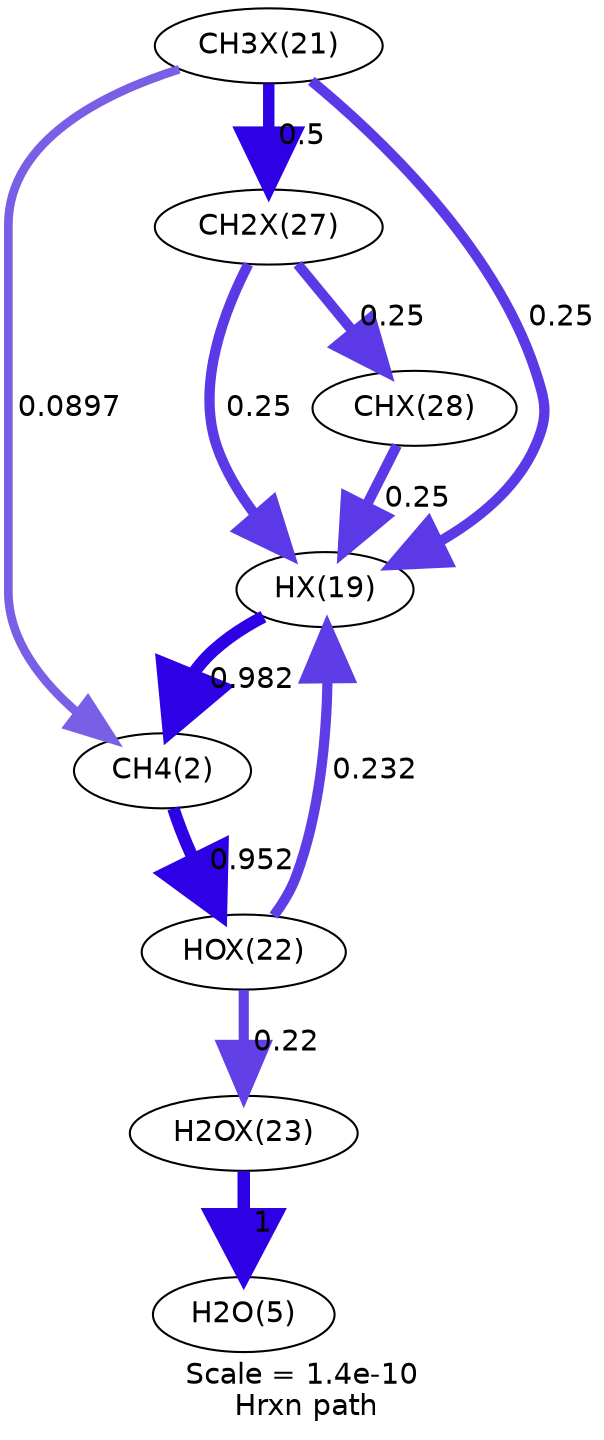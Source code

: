 digraph reaction_paths {
center=1;
s21 -> s3[fontname="Helvetica", style="setlinewidth(5.99)", arrowsize=2.99, color="0.7, 1.48, 0.9"
, label=" 0.982"];
s23 -> s3[fontname="Helvetica", style="setlinewidth(4.18)", arrowsize=2.09, color="0.7, 0.59, 0.9"
, label=" 0.0897"];
s3 -> s24[fontname="Helvetica", style="setlinewidth(5.96)", arrowsize=2.98, color="0.7, 1.45, 0.9"
, label=" 0.952"];
s23 -> s21[fontname="Helvetica", style="setlinewidth(4.95)", arrowsize=2.48, color="0.7, 0.75, 0.9"
, label=" 0.25"];
s24 -> s21[fontname="Helvetica", style="setlinewidth(4.9)", arrowsize=2.45, color="0.7, 0.732, 0.9"
, label=" 0.232"];
s29 -> s21[fontname="Helvetica", style="setlinewidth(4.95)", arrowsize=2.48, color="0.7, 0.75, 0.9"
, label=" 0.25"];
s30 -> s21[fontname="Helvetica", style="setlinewidth(4.95)", arrowsize=2.48, color="0.7, 0.75, 0.9"
, label=" 0.25"];
s23 -> s29[fontname="Helvetica", style="setlinewidth(5.48)", arrowsize=2.74, color="0.7, 1, 0.9"
, label=" 0.5"];
s24 -> s25[fontname="Helvetica", style="setlinewidth(4.86)", arrowsize=2.43, color="0.7, 0.72, 0.9"
, label=" 0.22"];
s25 -> s6[fontname="Helvetica", style="setlinewidth(6)", arrowsize=3, color="0.7, 1.5, 0.9"
, label=" 1"];
s29 -> s30[fontname="Helvetica", style="setlinewidth(4.95)", arrowsize=2.48, color="0.7, 0.75, 0.9"
, label=" 0.25"];
s3 [ fontname="Helvetica", label="CH4(2)"];
s6 [ fontname="Helvetica", label="H2O(5)"];
s21 [ fontname="Helvetica", label="HX(19)"];
s23 [ fontname="Helvetica", label="CH3X(21)"];
s24 [ fontname="Helvetica", label="HOX(22)"];
s25 [ fontname="Helvetica", label="H2OX(23)"];
s29 [ fontname="Helvetica", label="CH2X(27)"];
s30 [ fontname="Helvetica", label="CHX(28)"];
 label = "Scale = 1.4e-10\l Hrxn path";
 fontname = "Helvetica";
}
